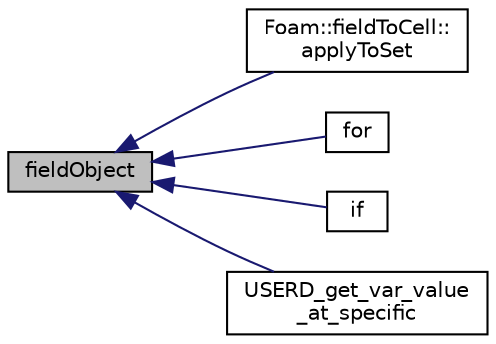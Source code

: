 digraph "fieldObject"
{
  bgcolor="transparent";
  edge [fontname="Helvetica",fontsize="10",labelfontname="Helvetica",labelfontsize="10"];
  node [fontname="Helvetica",fontsize="10",shape=record];
  rankdir="LR";
  Node1 [label="fieldObject",height=0.2,width=0.4,color="black", fillcolor="grey75", style="filled", fontcolor="black"];
  Node1 -> Node2 [dir="back",color="midnightblue",fontsize="10",style="solid",fontname="Helvetica"];
  Node2 [label="Foam::fieldToCell::\lapplyToSet",height=0.2,width=0.4,color="black",URL="$a00782.html#a9209c8f0dadc97abefaea99f168a85ae"];
  Node1 -> Node3 [dir="back",color="midnightblue",fontsize="10",style="solid",fontname="Helvetica"];
  Node3 [label="for",height=0.2,width=0.4,color="black",URL="$a04401.html#a7aa78d4077d5719b2afc0b12fda52792"];
  Node1 -> Node4 [dir="back",color="midnightblue",fontsize="10",style="solid",fontname="Helvetica"];
  Node4 [label="if",height=0.2,width=0.4,color="black",URL="$a04443.html#a520f4d4aa8470e27c0951523e115ca89"];
  Node1 -> Node5 [dir="back",color="midnightblue",fontsize="10",style="solid",fontname="Helvetica"];
  Node5 [label="USERD_get_var_value\l_at_specific",height=0.2,width=0.4,color="black",URL="$a04492.html#a0576a534bca0ec95b0d7bf19d79bfb91"];
}
